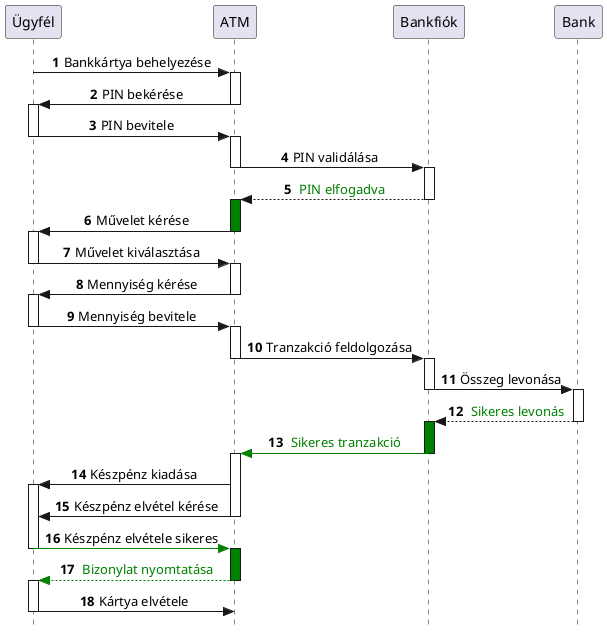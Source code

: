 @startuml ATM működése

skinparam Style strictuml
skinparam SequenceMessageAlignment center
autonumber

participant Ügyfél as customer
participant ATM as atm
participant Bankfiók as account
participant Bank as bank

customer -> atm : Bankkártya behelyezése
activate atm
atm -> customer : PIN bekérése
deactivate atm

activate customer
customer -> atm : PIN bevitele
deactivate customer

activate atm
atm -> account : PIN validálása
deactivate atm

activate account
return <font color=green> PIN elfogadva
deactivate account

activate atm #green
atm -> customer : Művelet kérése
deactivate atm

activate customer
customer -> atm : Művelet kiválasztása
deactivate customer

activate atm
atm -> customer : Mennyiség kérése
deactivate atm

activate customer
customer -> atm : Mennyiség bevitele
deactivate customer

activate atm
atm -> account : Tranzakció feldolgozása
deactivate atm

activate account
account -> bank : Összeg levonása
deactivate account

activate bank
return <font color=green> Sikeres levonás
deactivate bank

activate account #green
account -[#green]> atm : <font color=green> Sikeres tranzakció
deactivate account

activate atm 
atm -> customer : Készpénz kiadása


activate customer
atm -> customer : Készpénz elvétel kérése
deactivate atm

customer -[#green]> atm  : Készpénz elvétele sikeres
deactivate customer

activate atm #green
return <font color=green> Bizonylat nyomtatása
deactivate atm

activate customer
customer -> atm : Kártya elvétele
deactivate customer

@enduml